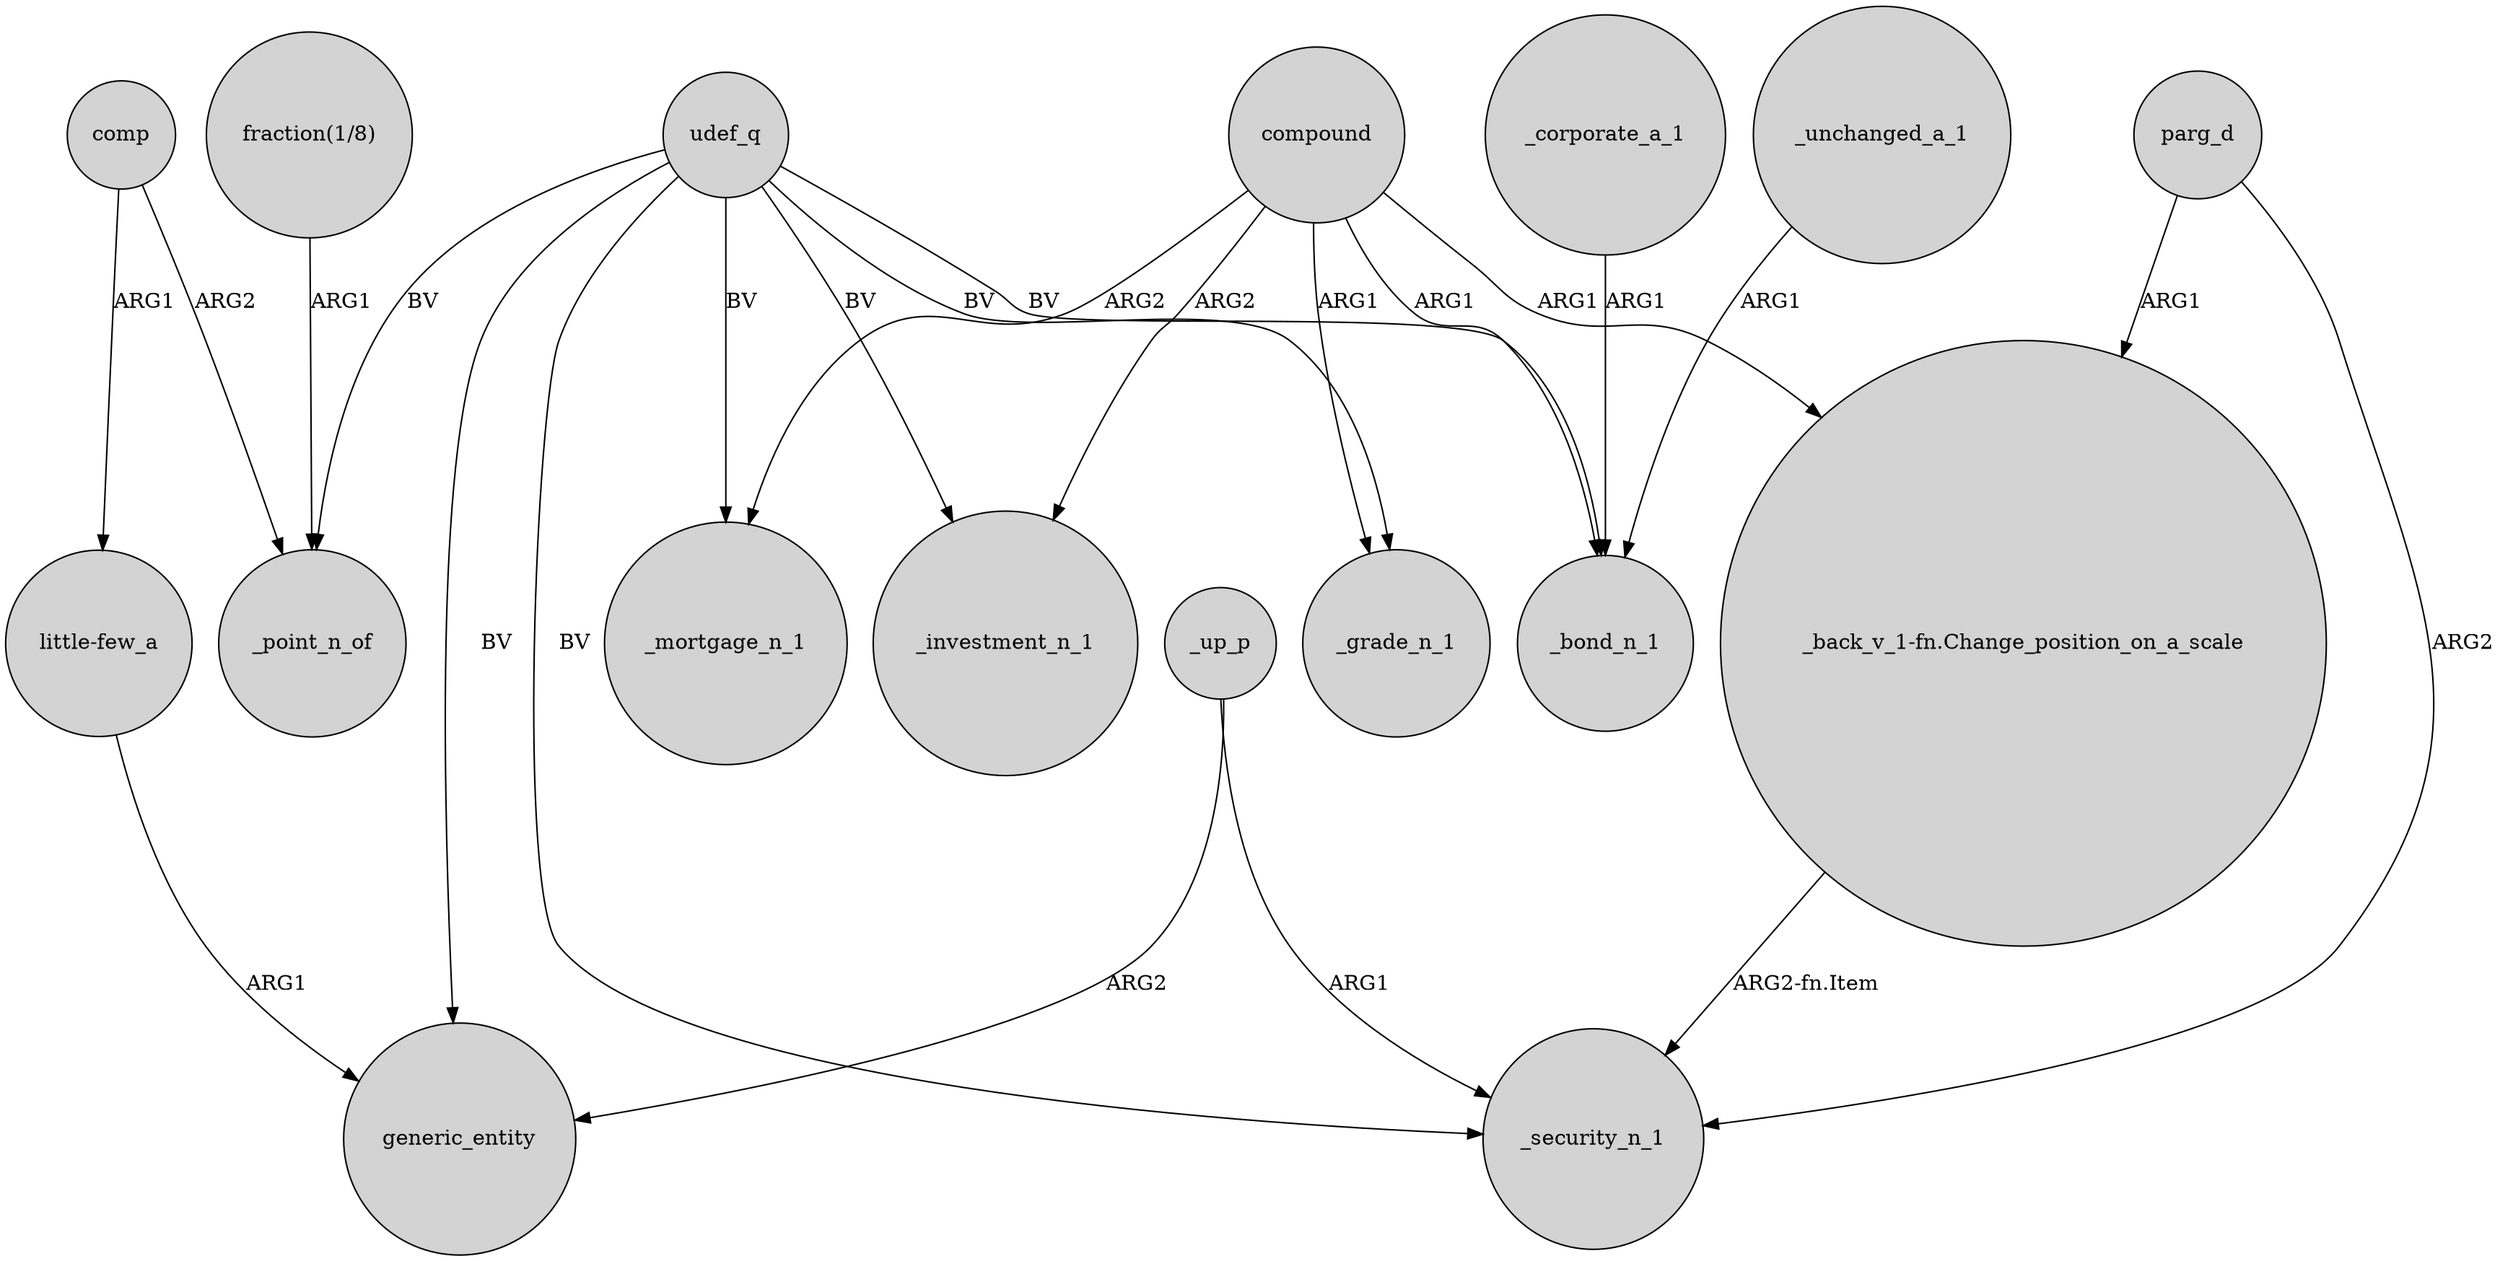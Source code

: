 digraph {
	node [shape=circle style=filled]
	udef_q -> _bond_n_1 [label=BV]
	_up_p -> _security_n_1 [label=ARG1]
	compound -> _investment_n_1 [label=ARG2]
	compound -> _bond_n_1 [label=ARG1]
	compound -> _grade_n_1 [label=ARG1]
	_unchanged_a_1 -> _bond_n_1 [label=ARG1]
	"fraction(1/8)" -> _point_n_of [label=ARG1]
	udef_q -> _security_n_1 [label=BV]
	"_back_v_1-fn.Change_position_on_a_scale" -> _security_n_1 [label="ARG2-fn.Item"]
	"little-few_a" -> generic_entity [label=ARG1]
	udef_q -> generic_entity [label=BV]
	_up_p -> generic_entity [label=ARG2]
	compound -> _mortgage_n_1 [label=ARG2]
	udef_q -> _mortgage_n_1 [label=BV]
	compound -> "_back_v_1-fn.Change_position_on_a_scale" [label=ARG1]
	_corporate_a_1 -> _bond_n_1 [label=ARG1]
	parg_d -> "_back_v_1-fn.Change_position_on_a_scale" [label=ARG1]
	udef_q -> _grade_n_1 [label=BV]
	udef_q -> _investment_n_1 [label=BV]
	comp -> "little-few_a" [label=ARG1]
	udef_q -> _point_n_of [label=BV]
	parg_d -> _security_n_1 [label=ARG2]
	comp -> _point_n_of [label=ARG2]
}
